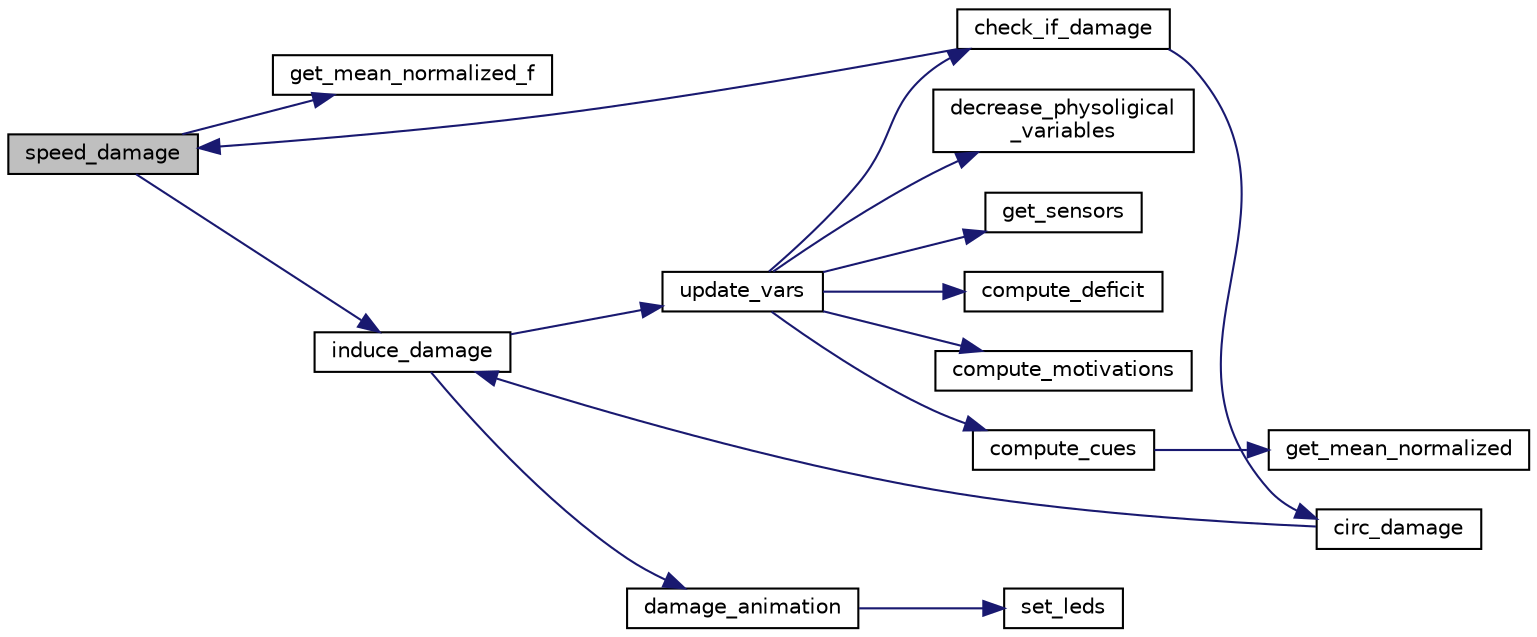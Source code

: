 digraph "speed_damage"
{
 // LATEX_PDF_SIZE
  edge [fontname="Helvetica",fontsize="10",labelfontname="Helvetica",labelfontsize="10"];
  node [fontname="Helvetica",fontsize="10",shape=record];
  rankdir="LR";
  Node1 [label="speed_damage",height=0.2,width=0.4,color="black", fillcolor="grey75", style="filled", fontcolor="black",tooltip="function that compute speed based damage"];
  Node1 -> Node2 [color="midnightblue",fontsize="10",style="solid",fontname="Helvetica"];
  Node2 [label="get_mean_normalized_f",height=0.2,width=0.4,color="black", fillcolor="white", style="filled",URL="$model_8c.html#a77821830aaf0356c92238ea9d040fd9f",tooltip="function that get mean of table and normalize it but for a float table"];
  Node1 -> Node3 [color="midnightblue",fontsize="10",style="solid",fontname="Helvetica"];
  Node3 [label="induce_damage",height=0.2,width=0.4,color="black", fillcolor="white", style="filled",URL="$model_8c.html#ad3bb390d68f40aaee86dbed19b15218c",tooltip="function that decrease physiological variable for integrity"];
  Node3 -> Node4 [color="midnightblue",fontsize="10",style="solid",fontname="Helvetica"];
  Node4 [label="damage_animation",height=0.2,width=0.4,color="black", fillcolor="white", style="filled",URL="$model_8c.html#ae44811dea0e1843c571619d692a463ac",tooltip="function that make animation when robot has damage"];
  Node4 -> Node5 [color="midnightblue",fontsize="10",style="solid",fontname="Helvetica"];
  Node5 [label="set_leds",height=0.2,width=0.4,color="black", fillcolor="white", style="filled",URL="$model_8c.html#adf91428d3c07a9e825283b794ead7f4c",tooltip="function that set color for 4 robot leds"];
  Node3 -> Node6 [color="midnightblue",fontsize="10",style="solid",fontname="Helvetica"];
  Node6 [label="update_vars",height=0.2,width=0.4,color="black", fillcolor="white", style="filled",URL="$model_8c.html#ab5b9c8b8ad9d20f047d6ff2ba808dacc",tooltip="function that update the internal variables, compute deficits, cues and motivation"];
  Node6 -> Node7 [color="midnightblue",fontsize="10",style="solid",fontname="Helvetica"];
  Node7 [label="check_if_damage",height=0.2,width=0.4,color="black", fillcolor="white", style="filled",URL="$model_8c.html#a9772aee7d0e45a3f4927f4df78ee5ed7",tooltip="function that check if there is damage based on two types of damage"];
  Node7 -> Node8 [color="midnightblue",fontsize="10",style="solid",fontname="Helvetica"];
  Node8 [label="circ_damage",height=0.2,width=0.4,color="black", fillcolor="white", style="filled",URL="$model_8c.html#a045b7ae19635db4c0c565677d9cd3071",tooltip="function that compute circulare based damage"];
  Node8 -> Node3 [color="midnightblue",fontsize="10",style="solid",fontname="Helvetica"];
  Node7 -> Node1 [color="midnightblue",fontsize="10",style="solid",fontname="Helvetica"];
  Node6 -> Node9 [color="midnightblue",fontsize="10",style="solid",fontname="Helvetica"];
  Node9 [label="compute_cues",height=0.2,width=0.4,color="black", fillcolor="white", style="filled",URL="$model_8c.html#a507792eccb7b93c5c65436fd8f37c84b",tooltip="function that compute cues"];
  Node9 -> Node10 [color="midnightblue",fontsize="10",style="solid",fontname="Helvetica"];
  Node10 [label="get_mean_normalized",height=0.2,width=0.4,color="black", fillcolor="white", style="filled",URL="$model_8c.html#a762377c04f5d71221c66a23c81777f96",tooltip="function that get mean of table and normalize it"];
  Node6 -> Node11 [color="midnightblue",fontsize="10",style="solid",fontname="Helvetica"];
  Node11 [label="compute_deficit",height=0.2,width=0.4,color="black", fillcolor="white", style="filled",URL="$model_8c.html#a4839931386cb5fae8e015d2173de57e0",tooltip="function that compute deficits for physiological internal values"];
  Node6 -> Node12 [color="midnightblue",fontsize="10",style="solid",fontname="Helvetica"];
  Node12 [label="compute_motivations",height=0.2,width=0.4,color="black", fillcolor="white", style="filled",URL="$model_8c.html#a60c16f1cf7d0c222208477d5810a4020",tooltip="function that compute motivations for physiological internal values"];
  Node6 -> Node13 [color="midnightblue",fontsize="10",style="solid",fontname="Helvetica"];
  Node13 [label="decrease_physoligical\l_variables",height=0.2,width=0.4,color="black", fillcolor="white", style="filled",URL="$model_8c.html#a1a58010fca227c64de0d57e5f5a8a0ea",tooltip="function that decrease physiological variables"];
  Node6 -> Node14 [color="midnightblue",fontsize="10",style="solid",fontname="Helvetica"];
  Node14 [label="get_sensors",height=0.2,width=0.4,color="black", fillcolor="white", style="filled",URL="$model_8c.html#afdbf3026a1d40b44651f0f5f76ad7102",tooltip="function to read and store sensors values"];
}
